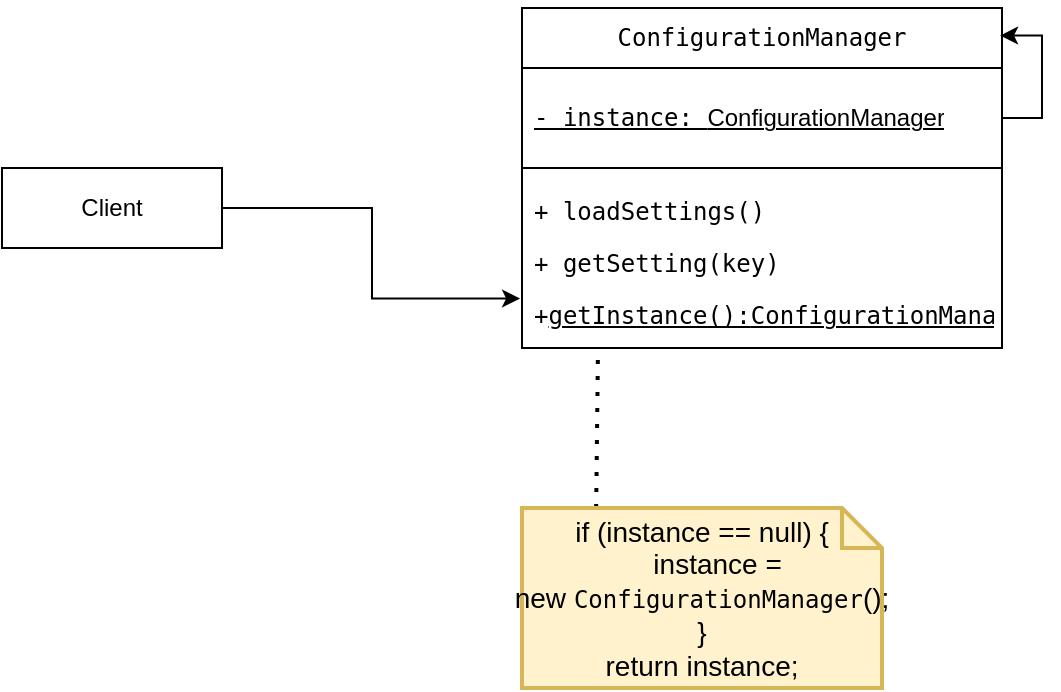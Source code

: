 <mxfile version="27.0.4">
  <diagram name="Page-1" id="EGfo3GoyjYr1iyD1TcTY">
    <mxGraphModel dx="872" dy="431" grid="1" gridSize="10" guides="1" tooltips="1" connect="1" arrows="1" fold="1" page="1" pageScale="1" pageWidth="827" pageHeight="1169" math="0" shadow="0">
      <root>
        <mxCell id="0" />
        <mxCell id="1" parent="0" />
        <mxCell id="3PSYXImZFEKC6B3GylKP-1" value="&lt;p data-pm-slice=&quot;1 1 [&amp;quot;ordered_list&amp;quot;,{&amp;quot;spread&amp;quot;:true,&amp;quot;startingNumber&amp;quot;:1,&amp;quot;start&amp;quot;:881,&amp;quot;end&amp;quot;:1381},&amp;quot;regular_list_item&amp;quot;,{&amp;quot;start&amp;quot;:1007,&amp;quot;end&amp;quot;:1143},&amp;quot;list&amp;quot;,{&amp;quot;spread&amp;quot;:false,&amp;quot;start&amp;quot;:1038,&amp;quot;end&amp;quot;:1143},&amp;quot;regular_list_item&amp;quot;,{&amp;quot;start&amp;quot;:1038,&amp;quot;end&amp;quot;:1083}]&quot;&gt;&lt;code&gt;ConfigurationManager&lt;/code&gt;&lt;/p&gt;" style="swimlane;fontStyle=0;childLayout=stackLayout;horizontal=1;startSize=30;horizontalStack=0;resizeParent=1;resizeParentMax=0;resizeLast=0;collapsible=1;marginBottom=0;whiteSpace=wrap;html=1;strokeColor=default;" parent="1" vertex="1">
          <mxGeometry x="380" y="90" width="240" height="170" as="geometry">
            <mxRectangle x="380" y="170" width="60" height="30" as="alternateBounds" />
          </mxGeometry>
        </mxCell>
        <mxCell id="3PSYXImZFEKC6B3GylKP-2" value="&lt;p data-pm-slice=&quot;1 1 [&amp;quot;list&amp;quot;,{&amp;quot;spread&amp;quot;:false,&amp;quot;start&amp;quot;:1055,&amp;quot;end&amp;quot;:1403},&amp;quot;regular_list_item&amp;quot;,{&amp;quot;start&amp;quot;:1093,&amp;quot;end&amp;quot;:1177},&amp;quot;list&amp;quot;,{&amp;quot;spread&amp;quot;:false,&amp;quot;start&amp;quot;:1113,&amp;quot;end&amp;quot;:1177},&amp;quot;regular_list_item&amp;quot;,{&amp;quot;start&amp;quot;:1113,&amp;quot;end&amp;quot;:1177}]&quot;&gt;&lt;code&gt;- instance:&amp;nbsp;&lt;/code&gt;&lt;span style=&quot;background-color: transparent; color: light-dark(rgb(0, 0, 0), rgb(255, 255, 255));&quot;&gt;ConfigurationManager&lt;/span&gt;&lt;/p&gt;" style="text;strokeColor=default;fillColor=none;align=left;verticalAlign=middle;spacingLeft=4;spacingRight=4;overflow=hidden;points=[[0,0.5],[1,0.5]];portConstraint=eastwest;rotatable=0;whiteSpace=wrap;html=1;fontStyle=4" parent="3PSYXImZFEKC6B3GylKP-1" vertex="1">
          <mxGeometry y="30" width="240" height="50" as="geometry" />
        </mxCell>
        <mxCell id="3PSYXImZFEKC6B3GylKP-3" style="edgeStyle=orthogonalEdgeStyle;rounded=0;orthogonalLoop=1;jettySize=auto;html=1;exitX=1;exitY=0.5;exitDx=0;exitDy=0;entryX=0.996;entryY=0.081;entryDx=0;entryDy=0;entryPerimeter=0;fontFamily=Helvetica;fontSize=12;fontColor=default;fontStyle=0;horizontal=1;" parent="3PSYXImZFEKC6B3GylKP-1" source="3PSYXImZFEKC6B3GylKP-2" target="3PSYXImZFEKC6B3GylKP-1" edge="1">
          <mxGeometry relative="1" as="geometry" />
        </mxCell>
        <mxCell id="3PSYXImZFEKC6B3GylKP-4" value="&lt;p data-pm-slice=&quot;1 1 [&amp;quot;list&amp;quot;,{&amp;quot;spread&amp;quot;:false,&amp;quot;start&amp;quot;:562,&amp;quot;end&amp;quot;:914},&amp;quot;regular_list_item&amp;quot;,{&amp;quot;start&amp;quot;:687,&amp;quot;end&amp;quot;:849},&amp;quot;list&amp;quot;,{&amp;quot;spread&amp;quot;:false,&amp;quot;start&amp;quot;:704,&amp;quot;end&amp;quot;:849},&amp;quot;regular_list_item&amp;quot;,{&amp;quot;start&amp;quot;:704,&amp;quot;end&amp;quot;:770}]&quot;&gt;&lt;code style=&quot;background-color: transparent; color: light-dark(rgb(0, 0, 0), rgb(255, 255, 255));&quot;&gt;&lt;/code&gt;&lt;/p&gt;&lt;p data-pm-slice=&quot;1 1 [&amp;quot;ordered_list&amp;quot;,{&amp;quot;spread&amp;quot;:true,&amp;quot;startingNumber&amp;quot;:1,&amp;quot;start&amp;quot;:881,&amp;quot;end&amp;quot;:1381},&amp;quot;regular_list_item&amp;quot;,{&amp;quot;start&amp;quot;:1007,&amp;quot;end&amp;quot;:1143},&amp;quot;list&amp;quot;,{&amp;quot;spread&amp;quot;:false,&amp;quot;start&amp;quot;:1038,&amp;quot;end&amp;quot;:1143},&amp;quot;regular_list_item&amp;quot;,{&amp;quot;start&amp;quot;:1087,&amp;quot;end&amp;quot;:1143}]&quot;&gt;&lt;code&gt;+ loadSettings()&lt;/code&gt;&lt;/p&gt;&lt;p data-pm-slice=&quot;1 1 [&amp;quot;ordered_list&amp;quot;,{&amp;quot;spread&amp;quot;:true,&amp;quot;startingNumber&amp;quot;:1,&amp;quot;start&amp;quot;:881,&amp;quot;end&amp;quot;:1381},&amp;quot;regular_list_item&amp;quot;,{&amp;quot;start&amp;quot;:1007,&amp;quot;end&amp;quot;:1143},&amp;quot;list&amp;quot;,{&amp;quot;spread&amp;quot;:false,&amp;quot;start&amp;quot;:1038,&amp;quot;end&amp;quot;:1143},&amp;quot;regular_list_item&amp;quot;,{&amp;quot;start&amp;quot;:1087,&amp;quot;end&amp;quot;:1143}]&quot;&gt;&lt;code&gt;+ getSetting(key)&lt;/code&gt;&lt;/p&gt;&lt;p data-pm-slice=&quot;1 1 [&amp;quot;list&amp;quot;,{&amp;quot;spread&amp;quot;:false,&amp;quot;start&amp;quot;:562,&amp;quot;end&amp;quot;:914},&amp;quot;regular_list_item&amp;quot;,{&amp;quot;start&amp;quot;:687,&amp;quot;end&amp;quot;:849},&amp;quot;list&amp;quot;,{&amp;quot;spread&amp;quot;:false,&amp;quot;start&amp;quot;:704,&amp;quot;end&amp;quot;:849},&amp;quot;regular_list_item&amp;quot;,{&amp;quot;start&amp;quot;:704,&amp;quot;end&amp;quot;:770}]&quot;&gt;&lt;code style=&quot;background-color: transparent; color: light-dark(rgb(0, 0, 0), rgb(255, 255, 255));&quot;&gt;+&lt;u&gt;getInstance():&lt;/u&gt;&lt;/code&gt;&lt;span style=&quot;font-family: monospace; text-align: center; background-color: transparent; color: light-dark(rgb(0, 0, 0), rgb(255, 255, 255));&quot;&gt;&lt;u&gt;ConfigurationManager&lt;/u&gt;&lt;/span&gt;&lt;/p&gt;" style="text;strokeColor=none;fillColor=none;align=left;verticalAlign=middle;spacingLeft=4;spacingRight=4;overflow=hidden;points=[[0,0.5],[1,0.5]];portConstraint=eastwest;rotatable=0;whiteSpace=wrap;html=1;strokeWidth=14;fontStyle=0" parent="3PSYXImZFEKC6B3GylKP-1" vertex="1">
          <mxGeometry y="80" width="240" height="90" as="geometry" />
        </mxCell>
        <mxCell id="3PSYXImZFEKC6B3GylKP-5" value="Client" style="rounded=0;whiteSpace=wrap;html=1;strokeColor=default;align=center;verticalAlign=middle;fontFamily=Helvetica;fontSize=12;fontColor=default;fontStyle=0;horizontal=1;fillColor=default;" parent="1" vertex="1">
          <mxGeometry x="120" y="170" width="110" height="40" as="geometry" />
        </mxCell>
        <mxCell id="3PSYXImZFEKC6B3GylKP-6" style="edgeStyle=orthogonalEdgeStyle;rounded=0;orthogonalLoop=1;jettySize=auto;html=1;entryX=-0.004;entryY=0.725;entryDx=0;entryDy=0;entryPerimeter=0;fontFamily=Helvetica;fontSize=12;fontColor=default;fontStyle=0;horizontal=1;" parent="1" source="3PSYXImZFEKC6B3GylKP-5" target="3PSYXImZFEKC6B3GylKP-4" edge="1">
          <mxGeometry relative="1" as="geometry" />
        </mxCell>
        <mxCell id="3PSYXImZFEKC6B3GylKP-7" value="" style="endArrow=none;dashed=1;html=1;dashPattern=1 3;strokeWidth=2;rounded=0;fontFamily=Helvetica;fontSize=12;fontColor=default;fontStyle=0;horizontal=1;exitX=0.206;exitY=0;exitDx=0;exitDy=0;exitPerimeter=0;" parent="1" source="3PSYXImZFEKC6B3GylKP-8" edge="1">
          <mxGeometry width="50" height="50" relative="1" as="geometry">
            <mxPoint x="396.41" y="320" as="sourcePoint" />
            <mxPoint x="418" y="260" as="targetPoint" />
          </mxGeometry>
        </mxCell>
        <mxCell id="3PSYXImZFEKC6B3GylKP-8" value="&lt;div&gt;&lt;font style=&quot;color: rgb(0, 0, 0);&quot;&gt;if (instance == null) {&lt;/font&gt;&lt;/div&gt;&lt;div&gt;&lt;font style=&quot;color: rgb(0, 0, 0);&quot;&gt;&amp;nbsp; &amp;nbsp; instance = new&amp;nbsp;&lt;span style=&quot;font-family: monospace; font-size: 12px; background-color: transparent;&quot;&gt;ConfigurationManager&lt;/span&gt;&lt;span style=&quot;background-color: transparent;&quot;&gt;();&lt;/span&gt;&lt;/font&gt;&lt;/div&gt;&lt;div&gt;&lt;font style=&quot;color: rgb(0, 0, 0);&quot;&gt;}&lt;/font&gt;&lt;/div&gt;&lt;div&gt;&lt;font style=&quot;color: rgb(0, 0, 0);&quot;&gt;return instance;&lt;/font&gt;&lt;/div&gt;" style="shape=note;strokeWidth=2;fontSize=14;size=20;whiteSpace=wrap;html=1;fillColor=#fff2cc;strokeColor=#d6b656;fontColor=#666600;align=center;verticalAlign=middle;fontFamily=Helvetica;fontStyle=0;horizontal=1;" parent="1" vertex="1">
          <mxGeometry x="380" y="340" width="180" height="90" as="geometry" />
        </mxCell>
      </root>
    </mxGraphModel>
  </diagram>
</mxfile>
